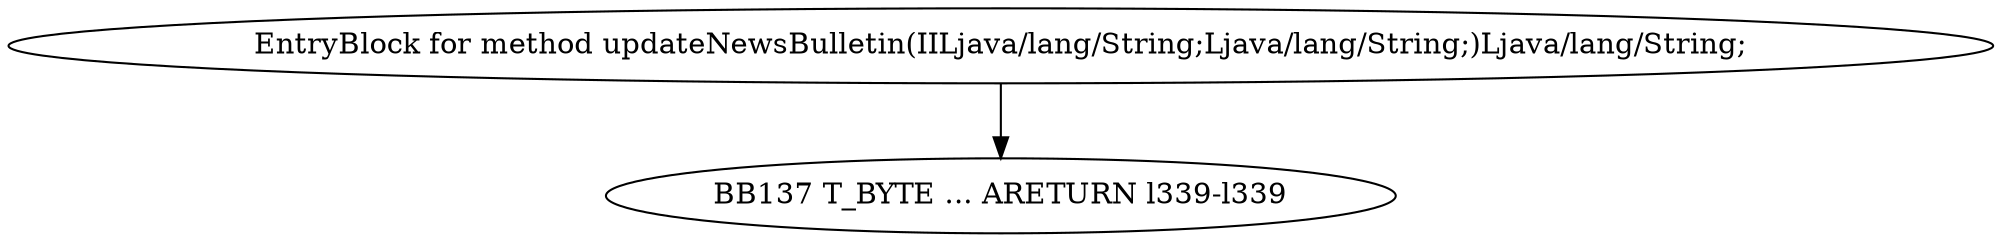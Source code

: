 digraph G {
  1 [ label="BB137 T_BYTE ... ARETURN l339-l339" ];
  2 [ label="EntryBlock for method updateNewsBulletin(IILjava/lang/String;Ljava/lang/String;)Ljava/lang/String;" ];
  2 -> 1 [ label="" ];
}
